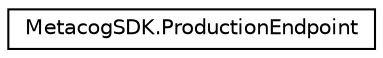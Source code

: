 digraph "Graphical Class Hierarchy"
{
  edge [fontname="Helvetica",fontsize="10",labelfontname="Helvetica",labelfontsize="10"];
  node [fontname="Helvetica",fontsize="10",shape=record];
  rankdir="LR";
  Node1 [label="MetacogSDK.ProductionEndpoint",height=0.2,width=0.4,color="black", fillcolor="white", style="filled",URL="$classMetacogSDK_1_1ProductionEndpoint.html",tooltip="Send batches of events to Metacog&#39;s backend. "];
}
